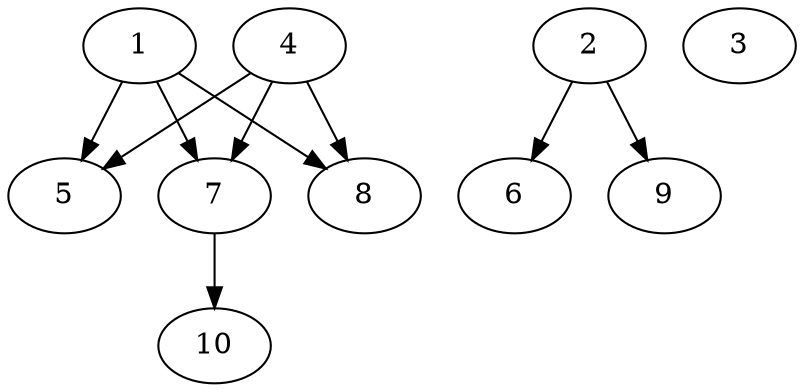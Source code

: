 // DAG automatically generated by daggen at Thu Oct  3 13:58:05 2019
// ./daggen --dot -n 10 --ccr 0.4 --fat 0.7 --regular 0.9 --density 0.5 --mindata 5242880 --maxdata 52428800 
digraph G {
  1 [size="104806400", alpha="0.07", expect_size="41922560"] 
  1 -> 5 [size ="41922560"]
  1 -> 7 [size ="41922560"]
  1 -> 8 [size ="41922560"]
  2 [size="61944320", alpha="0.12", expect_size="24777728"] 
  2 -> 6 [size ="24777728"]
  2 -> 9 [size ="24777728"]
  3 [size="111073280", alpha="0.17", expect_size="44429312"] 
  4 [size="36894720", alpha="0.11", expect_size="14757888"] 
  4 -> 5 [size ="14757888"]
  4 -> 7 [size ="14757888"]
  4 -> 8 [size ="14757888"]
  5 [size="92707840", alpha="0.05", expect_size="37083136"] 
  6 [size="82670080", alpha="0.20", expect_size="33068032"] 
  7 [size="61504000", alpha="0.01", expect_size="24601600"] 
  7 -> 10 [size ="24601600"]
  8 [size="91760640", alpha="0.10", expect_size="36704256"] 
  9 [size="116840960", alpha="0.07", expect_size="46736384"] 
  10 [size="83322880", alpha="0.18", expect_size="33329152"] 
}
